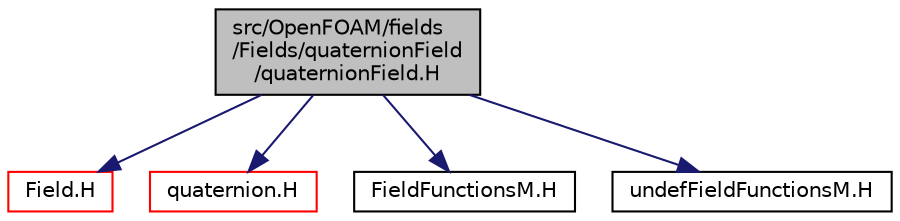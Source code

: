 digraph "src/OpenFOAM/fields/Fields/quaternionField/quaternionField.H"
{
  bgcolor="transparent";
  edge [fontname="Helvetica",fontsize="10",labelfontname="Helvetica",labelfontsize="10"];
  node [fontname="Helvetica",fontsize="10",shape=record];
  Node0 [label="src/OpenFOAM/fields\l/Fields/quaternionField\l/quaternionField.H",height=0.2,width=0.4,color="black", fillcolor="grey75", style="filled", fontcolor="black"];
  Node0 -> Node1 [color="midnightblue",fontsize="10",style="solid",fontname="Helvetica"];
  Node1 [label="Field.H",height=0.2,width=0.4,color="red",URL="$a10289.html"];
  Node0 -> Node94 [color="midnightblue",fontsize="10",style="solid",fontname="Helvetica"];
  Node94 [label="quaternion.H",height=0.2,width=0.4,color="red",URL="$a13238.html"];
  Node0 -> Node73 [color="midnightblue",fontsize="10",style="solid",fontname="Helvetica"];
  Node73 [label="FieldFunctionsM.H",height=0.2,width=0.4,color="black",URL="$a10301.html",tooltip="High performance macro functions for Field<Type> algebra. These expand using either array element acc..."];
  Node0 -> Node92 [color="midnightblue",fontsize="10",style="solid",fontname="Helvetica"];
  Node92 [label="undefFieldFunctionsM.H",height=0.2,width=0.4,color="black",URL="$a10319.html"];
}
